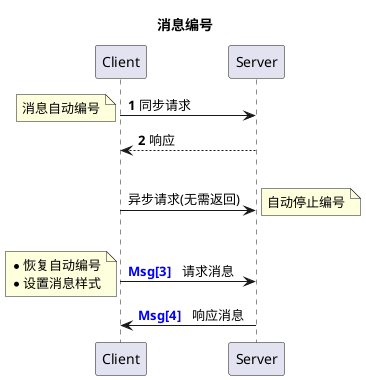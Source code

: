 @startuml
title 消息编号
autonumber 1 1

Client -> Server:同步请求
note left:消息自动编号
Client <-- Server:响应

|||

autonumber stop
Client -> Server:异步请求(无需返回)
note right : 自动停止编号

|||

autonumber resume 1 "<font color=blue><b>Msg[0]  "
Client -> Server : 请求消息
note left : * 恢复自动编号\n*设置消息样式
Client <- Server : 响应消息


@enduml
